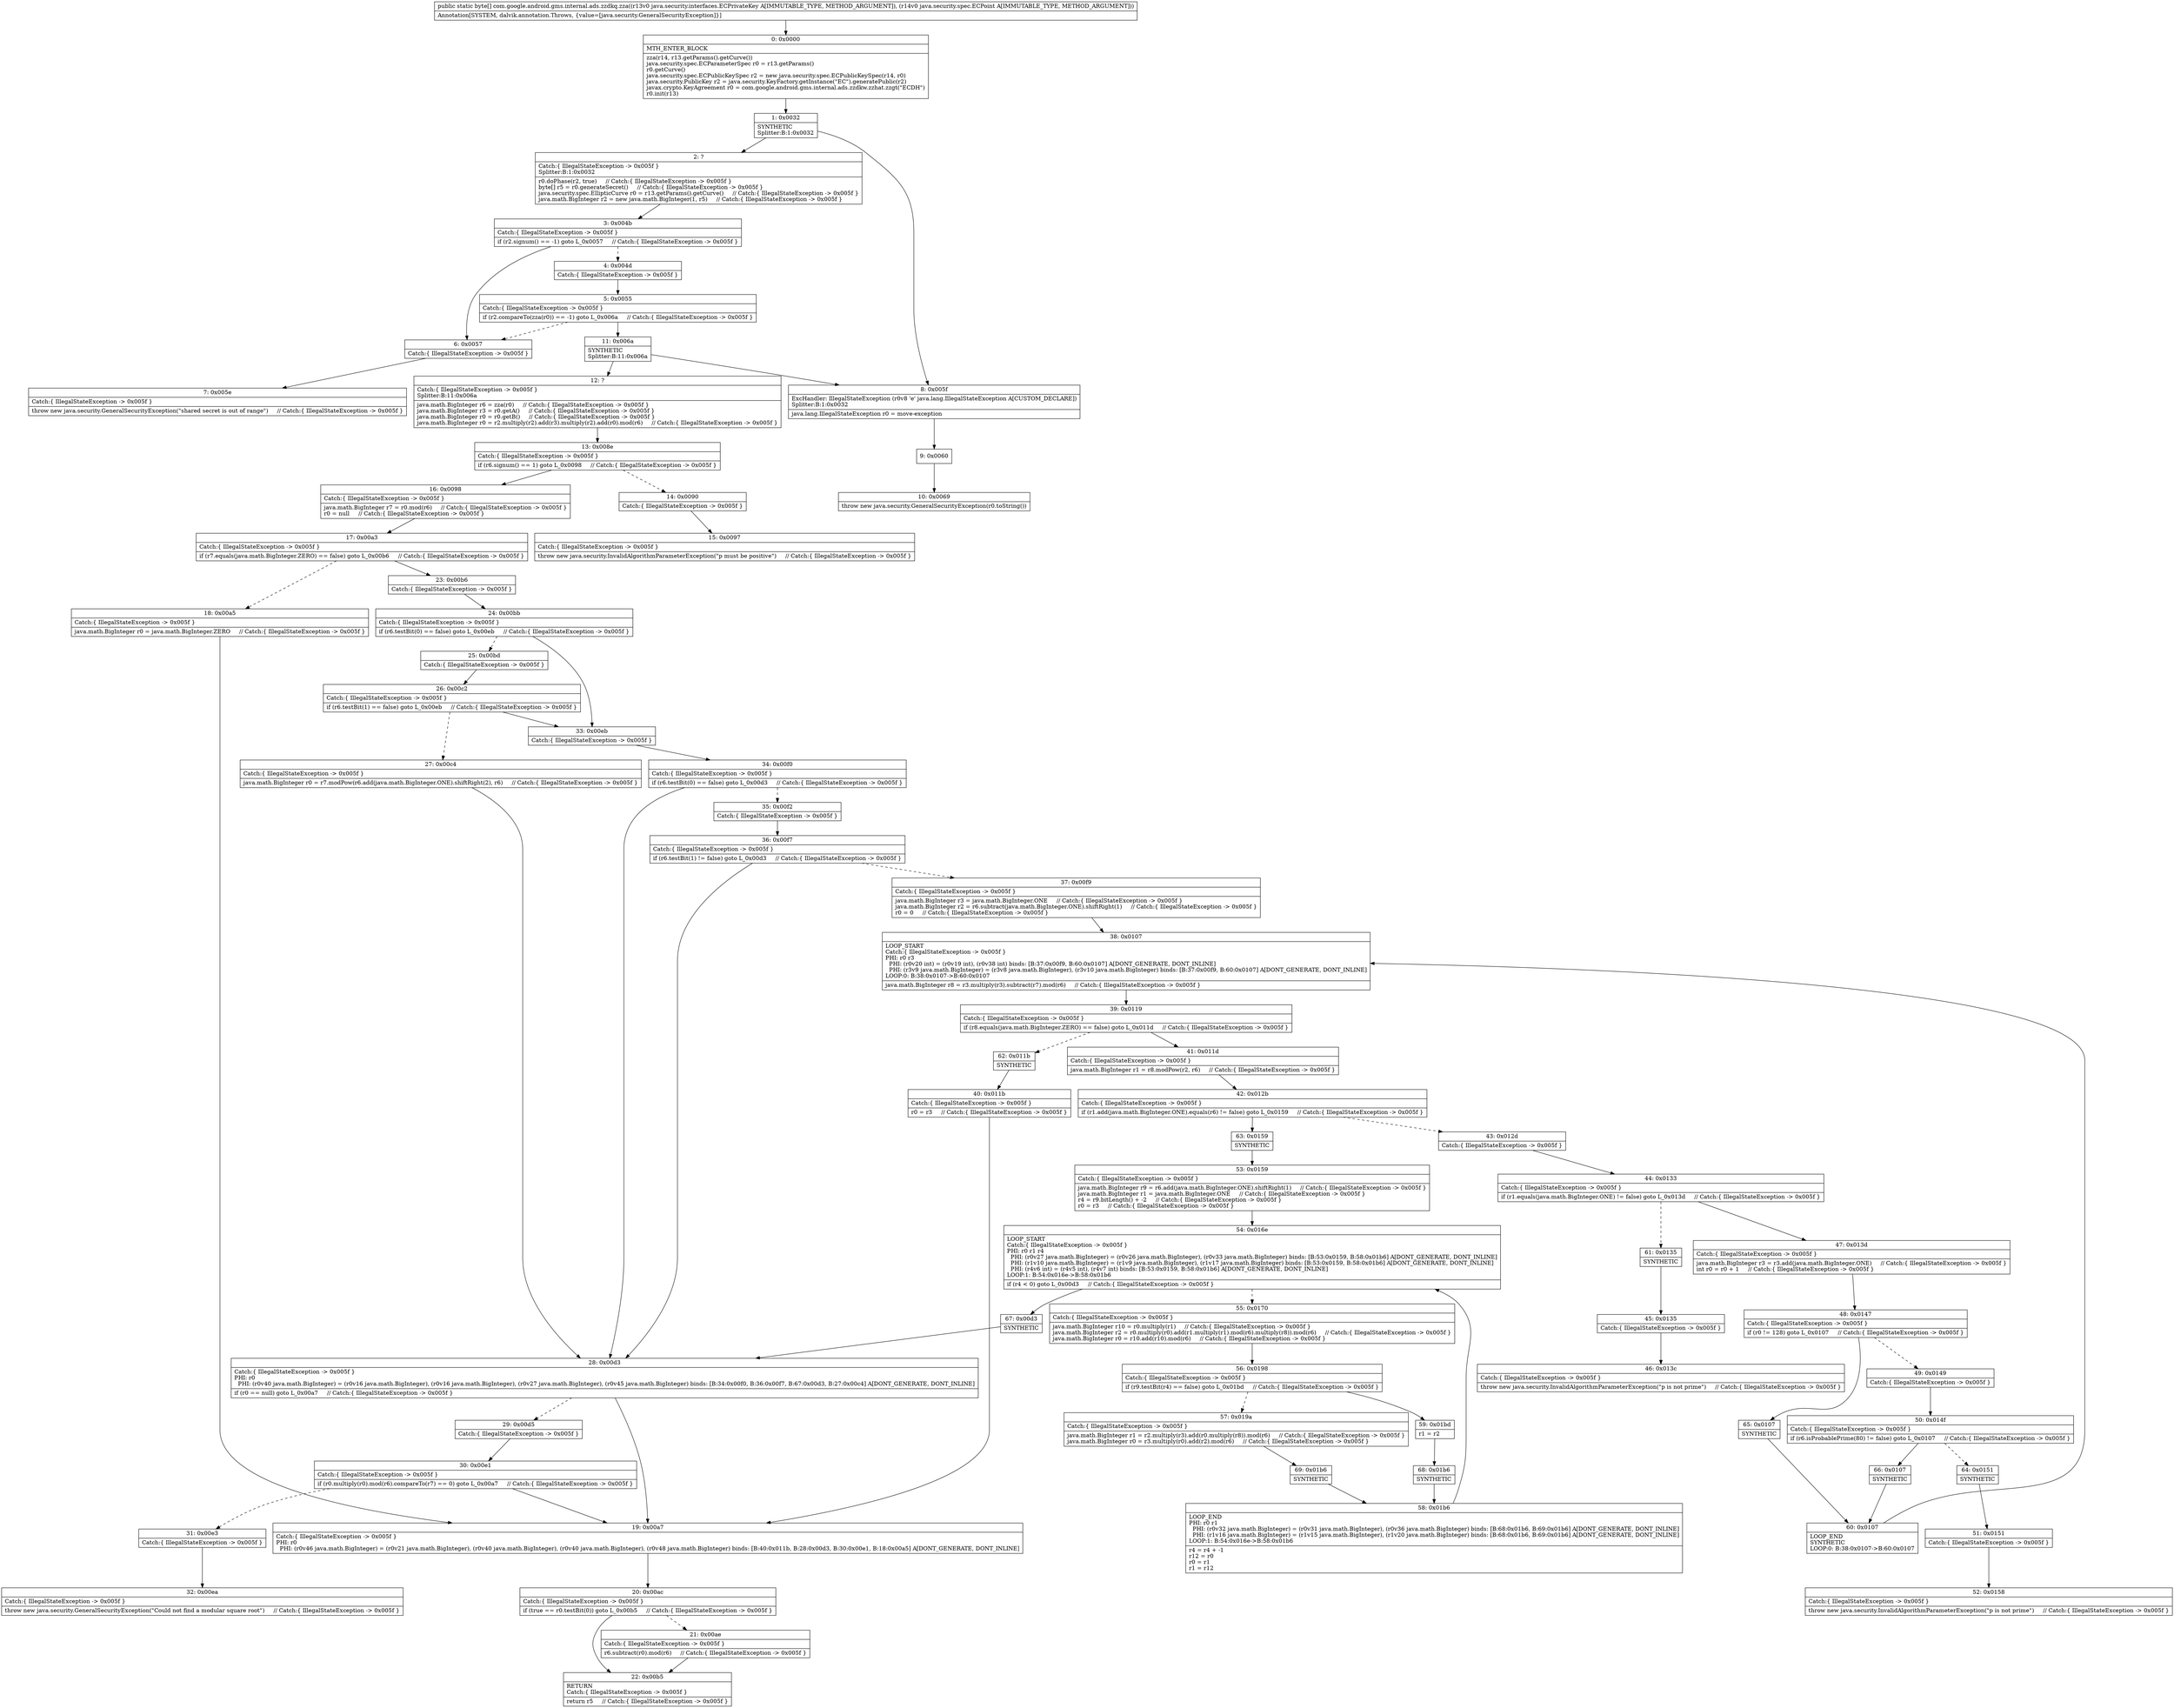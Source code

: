 digraph "CFG forcom.google.android.gms.internal.ads.zzdkq.zza(Ljava\/security\/interfaces\/ECPrivateKey;Ljava\/security\/spec\/ECPoint;)[B" {
Node_0 [shape=record,label="{0\:\ 0x0000|MTH_ENTER_BLOCK\l|zza(r14, r13.getParams().getCurve())\ljava.security.spec.ECParameterSpec r0 = r13.getParams()\lr0.getCurve()\ljava.security.spec.ECPublicKeySpec r2 = new java.security.spec.ECPublicKeySpec(r14, r0)\ljava.security.PublicKey r2 = java.security.KeyFactory.getInstance(\"EC\").generatePublic(r2)\ljavax.crypto.KeyAgreement r0 = com.google.android.gms.internal.ads.zzdkw.zzhat.zzgt(\"ECDH\")\lr0.init(r13)\l}"];
Node_1 [shape=record,label="{1\:\ 0x0032|SYNTHETIC\lSplitter:B:1:0x0032\l}"];
Node_2 [shape=record,label="{2\:\ ?|Catch:\{ IllegalStateException \-\> 0x005f \}\lSplitter:B:1:0x0032\l|r0.doPhase(r2, true)     \/\/ Catch:\{ IllegalStateException \-\> 0x005f \}\lbyte[] r5 = r0.generateSecret()     \/\/ Catch:\{ IllegalStateException \-\> 0x005f \}\ljava.security.spec.EllipticCurve r0 = r13.getParams().getCurve()     \/\/ Catch:\{ IllegalStateException \-\> 0x005f \}\ljava.math.BigInteger r2 = new java.math.BigInteger(1, r5)     \/\/ Catch:\{ IllegalStateException \-\> 0x005f \}\l}"];
Node_3 [shape=record,label="{3\:\ 0x004b|Catch:\{ IllegalStateException \-\> 0x005f \}\l|if (r2.signum() == \-1) goto L_0x0057     \/\/ Catch:\{ IllegalStateException \-\> 0x005f \}\l}"];
Node_4 [shape=record,label="{4\:\ 0x004d|Catch:\{ IllegalStateException \-\> 0x005f \}\l}"];
Node_5 [shape=record,label="{5\:\ 0x0055|Catch:\{ IllegalStateException \-\> 0x005f \}\l|if (r2.compareTo(zza(r0)) == \-1) goto L_0x006a     \/\/ Catch:\{ IllegalStateException \-\> 0x005f \}\l}"];
Node_6 [shape=record,label="{6\:\ 0x0057|Catch:\{ IllegalStateException \-\> 0x005f \}\l}"];
Node_7 [shape=record,label="{7\:\ 0x005e|Catch:\{ IllegalStateException \-\> 0x005f \}\l|throw new java.security.GeneralSecurityException(\"shared secret is out of range\")     \/\/ Catch:\{ IllegalStateException \-\> 0x005f \}\l}"];
Node_8 [shape=record,label="{8\:\ 0x005f|ExcHandler: IllegalStateException (r0v8 'e' java.lang.IllegalStateException A[CUSTOM_DECLARE])\lSplitter:B:1:0x0032\l|java.lang.IllegalStateException r0 = move\-exception\l}"];
Node_9 [shape=record,label="{9\:\ 0x0060}"];
Node_10 [shape=record,label="{10\:\ 0x0069|throw new java.security.GeneralSecurityException(r0.toString())\l}"];
Node_11 [shape=record,label="{11\:\ 0x006a|SYNTHETIC\lSplitter:B:11:0x006a\l}"];
Node_12 [shape=record,label="{12\:\ ?|Catch:\{ IllegalStateException \-\> 0x005f \}\lSplitter:B:11:0x006a\l|java.math.BigInteger r6 = zza(r0)     \/\/ Catch:\{ IllegalStateException \-\> 0x005f \}\ljava.math.BigInteger r3 = r0.getA()     \/\/ Catch:\{ IllegalStateException \-\> 0x005f \}\ljava.math.BigInteger r0 = r0.getB()     \/\/ Catch:\{ IllegalStateException \-\> 0x005f \}\ljava.math.BigInteger r0 = r2.multiply(r2).add(r3).multiply(r2).add(r0).mod(r6)     \/\/ Catch:\{ IllegalStateException \-\> 0x005f \}\l}"];
Node_13 [shape=record,label="{13\:\ 0x008e|Catch:\{ IllegalStateException \-\> 0x005f \}\l|if (r6.signum() == 1) goto L_0x0098     \/\/ Catch:\{ IllegalStateException \-\> 0x005f \}\l}"];
Node_14 [shape=record,label="{14\:\ 0x0090|Catch:\{ IllegalStateException \-\> 0x005f \}\l}"];
Node_15 [shape=record,label="{15\:\ 0x0097|Catch:\{ IllegalStateException \-\> 0x005f \}\l|throw new java.security.InvalidAlgorithmParameterException(\"p must be positive\")     \/\/ Catch:\{ IllegalStateException \-\> 0x005f \}\l}"];
Node_16 [shape=record,label="{16\:\ 0x0098|Catch:\{ IllegalStateException \-\> 0x005f \}\l|java.math.BigInteger r7 = r0.mod(r6)     \/\/ Catch:\{ IllegalStateException \-\> 0x005f \}\lr0 = null     \/\/ Catch:\{ IllegalStateException \-\> 0x005f \}\l}"];
Node_17 [shape=record,label="{17\:\ 0x00a3|Catch:\{ IllegalStateException \-\> 0x005f \}\l|if (r7.equals(java.math.BigInteger.ZERO) == false) goto L_0x00b6     \/\/ Catch:\{ IllegalStateException \-\> 0x005f \}\l}"];
Node_18 [shape=record,label="{18\:\ 0x00a5|Catch:\{ IllegalStateException \-\> 0x005f \}\l|java.math.BigInteger r0 = java.math.BigInteger.ZERO     \/\/ Catch:\{ IllegalStateException \-\> 0x005f \}\l}"];
Node_19 [shape=record,label="{19\:\ 0x00a7|Catch:\{ IllegalStateException \-\> 0x005f \}\lPHI: r0 \l  PHI: (r0v46 java.math.BigInteger) = (r0v21 java.math.BigInteger), (r0v40 java.math.BigInteger), (r0v40 java.math.BigInteger), (r0v48 java.math.BigInteger) binds: [B:40:0x011b, B:28:0x00d3, B:30:0x00e1, B:18:0x00a5] A[DONT_GENERATE, DONT_INLINE]\l}"];
Node_20 [shape=record,label="{20\:\ 0x00ac|Catch:\{ IllegalStateException \-\> 0x005f \}\l|if (true == r0.testBit(0)) goto L_0x00b5     \/\/ Catch:\{ IllegalStateException \-\> 0x005f \}\l}"];
Node_21 [shape=record,label="{21\:\ 0x00ae|Catch:\{ IllegalStateException \-\> 0x005f \}\l|r6.subtract(r0).mod(r6)     \/\/ Catch:\{ IllegalStateException \-\> 0x005f \}\l}"];
Node_22 [shape=record,label="{22\:\ 0x00b5|RETURN\lCatch:\{ IllegalStateException \-\> 0x005f \}\l|return r5     \/\/ Catch:\{ IllegalStateException \-\> 0x005f \}\l}"];
Node_23 [shape=record,label="{23\:\ 0x00b6|Catch:\{ IllegalStateException \-\> 0x005f \}\l}"];
Node_24 [shape=record,label="{24\:\ 0x00bb|Catch:\{ IllegalStateException \-\> 0x005f \}\l|if (r6.testBit(0) == false) goto L_0x00eb     \/\/ Catch:\{ IllegalStateException \-\> 0x005f \}\l}"];
Node_25 [shape=record,label="{25\:\ 0x00bd|Catch:\{ IllegalStateException \-\> 0x005f \}\l}"];
Node_26 [shape=record,label="{26\:\ 0x00c2|Catch:\{ IllegalStateException \-\> 0x005f \}\l|if (r6.testBit(1) == false) goto L_0x00eb     \/\/ Catch:\{ IllegalStateException \-\> 0x005f \}\l}"];
Node_27 [shape=record,label="{27\:\ 0x00c4|Catch:\{ IllegalStateException \-\> 0x005f \}\l|java.math.BigInteger r0 = r7.modPow(r6.add(java.math.BigInteger.ONE).shiftRight(2), r6)     \/\/ Catch:\{ IllegalStateException \-\> 0x005f \}\l}"];
Node_28 [shape=record,label="{28\:\ 0x00d3|Catch:\{ IllegalStateException \-\> 0x005f \}\lPHI: r0 \l  PHI: (r0v40 java.math.BigInteger) = (r0v16 java.math.BigInteger), (r0v16 java.math.BigInteger), (r0v27 java.math.BigInteger), (r0v45 java.math.BigInteger) binds: [B:34:0x00f0, B:36:0x00f7, B:67:0x00d3, B:27:0x00c4] A[DONT_GENERATE, DONT_INLINE]\l|if (r0 == null) goto L_0x00a7     \/\/ Catch:\{ IllegalStateException \-\> 0x005f \}\l}"];
Node_29 [shape=record,label="{29\:\ 0x00d5|Catch:\{ IllegalStateException \-\> 0x005f \}\l}"];
Node_30 [shape=record,label="{30\:\ 0x00e1|Catch:\{ IllegalStateException \-\> 0x005f \}\l|if (r0.multiply(r0).mod(r6).compareTo(r7) == 0) goto L_0x00a7     \/\/ Catch:\{ IllegalStateException \-\> 0x005f \}\l}"];
Node_31 [shape=record,label="{31\:\ 0x00e3|Catch:\{ IllegalStateException \-\> 0x005f \}\l}"];
Node_32 [shape=record,label="{32\:\ 0x00ea|Catch:\{ IllegalStateException \-\> 0x005f \}\l|throw new java.security.GeneralSecurityException(\"Could not find a modular square root\")     \/\/ Catch:\{ IllegalStateException \-\> 0x005f \}\l}"];
Node_33 [shape=record,label="{33\:\ 0x00eb|Catch:\{ IllegalStateException \-\> 0x005f \}\l}"];
Node_34 [shape=record,label="{34\:\ 0x00f0|Catch:\{ IllegalStateException \-\> 0x005f \}\l|if (r6.testBit(0) == false) goto L_0x00d3     \/\/ Catch:\{ IllegalStateException \-\> 0x005f \}\l}"];
Node_35 [shape=record,label="{35\:\ 0x00f2|Catch:\{ IllegalStateException \-\> 0x005f \}\l}"];
Node_36 [shape=record,label="{36\:\ 0x00f7|Catch:\{ IllegalStateException \-\> 0x005f \}\l|if (r6.testBit(1) != false) goto L_0x00d3     \/\/ Catch:\{ IllegalStateException \-\> 0x005f \}\l}"];
Node_37 [shape=record,label="{37\:\ 0x00f9|Catch:\{ IllegalStateException \-\> 0x005f \}\l|java.math.BigInteger r3 = java.math.BigInteger.ONE     \/\/ Catch:\{ IllegalStateException \-\> 0x005f \}\ljava.math.BigInteger r2 = r6.subtract(java.math.BigInteger.ONE).shiftRight(1)     \/\/ Catch:\{ IllegalStateException \-\> 0x005f \}\lr0 = 0     \/\/ Catch:\{ IllegalStateException \-\> 0x005f \}\l}"];
Node_38 [shape=record,label="{38\:\ 0x0107|LOOP_START\lCatch:\{ IllegalStateException \-\> 0x005f \}\lPHI: r0 r3 \l  PHI: (r0v20 int) = (r0v19 int), (r0v38 int) binds: [B:37:0x00f9, B:60:0x0107] A[DONT_GENERATE, DONT_INLINE]\l  PHI: (r3v9 java.math.BigInteger) = (r3v8 java.math.BigInteger), (r3v10 java.math.BigInteger) binds: [B:37:0x00f9, B:60:0x0107] A[DONT_GENERATE, DONT_INLINE]\lLOOP:0: B:38:0x0107\-\>B:60:0x0107\l|java.math.BigInteger r8 = r3.multiply(r3).subtract(r7).mod(r6)     \/\/ Catch:\{ IllegalStateException \-\> 0x005f \}\l}"];
Node_39 [shape=record,label="{39\:\ 0x0119|Catch:\{ IllegalStateException \-\> 0x005f \}\l|if (r8.equals(java.math.BigInteger.ZERO) == false) goto L_0x011d     \/\/ Catch:\{ IllegalStateException \-\> 0x005f \}\l}"];
Node_40 [shape=record,label="{40\:\ 0x011b|Catch:\{ IllegalStateException \-\> 0x005f \}\l|r0 = r3     \/\/ Catch:\{ IllegalStateException \-\> 0x005f \}\l}"];
Node_41 [shape=record,label="{41\:\ 0x011d|Catch:\{ IllegalStateException \-\> 0x005f \}\l|java.math.BigInteger r1 = r8.modPow(r2, r6)     \/\/ Catch:\{ IllegalStateException \-\> 0x005f \}\l}"];
Node_42 [shape=record,label="{42\:\ 0x012b|Catch:\{ IllegalStateException \-\> 0x005f \}\l|if (r1.add(java.math.BigInteger.ONE).equals(r6) != false) goto L_0x0159     \/\/ Catch:\{ IllegalStateException \-\> 0x005f \}\l}"];
Node_43 [shape=record,label="{43\:\ 0x012d|Catch:\{ IllegalStateException \-\> 0x005f \}\l}"];
Node_44 [shape=record,label="{44\:\ 0x0133|Catch:\{ IllegalStateException \-\> 0x005f \}\l|if (r1.equals(java.math.BigInteger.ONE) != false) goto L_0x013d     \/\/ Catch:\{ IllegalStateException \-\> 0x005f \}\l}"];
Node_45 [shape=record,label="{45\:\ 0x0135|Catch:\{ IllegalStateException \-\> 0x005f \}\l}"];
Node_46 [shape=record,label="{46\:\ 0x013c|Catch:\{ IllegalStateException \-\> 0x005f \}\l|throw new java.security.InvalidAlgorithmParameterException(\"p is not prime\")     \/\/ Catch:\{ IllegalStateException \-\> 0x005f \}\l}"];
Node_47 [shape=record,label="{47\:\ 0x013d|Catch:\{ IllegalStateException \-\> 0x005f \}\l|java.math.BigInteger r3 = r3.add(java.math.BigInteger.ONE)     \/\/ Catch:\{ IllegalStateException \-\> 0x005f \}\lint r0 = r0 + 1     \/\/ Catch:\{ IllegalStateException \-\> 0x005f \}\l}"];
Node_48 [shape=record,label="{48\:\ 0x0147|Catch:\{ IllegalStateException \-\> 0x005f \}\l|if (r0 != 128) goto L_0x0107     \/\/ Catch:\{ IllegalStateException \-\> 0x005f \}\l}"];
Node_49 [shape=record,label="{49\:\ 0x0149|Catch:\{ IllegalStateException \-\> 0x005f \}\l}"];
Node_50 [shape=record,label="{50\:\ 0x014f|Catch:\{ IllegalStateException \-\> 0x005f \}\l|if (r6.isProbablePrime(80) != false) goto L_0x0107     \/\/ Catch:\{ IllegalStateException \-\> 0x005f \}\l}"];
Node_51 [shape=record,label="{51\:\ 0x0151|Catch:\{ IllegalStateException \-\> 0x005f \}\l}"];
Node_52 [shape=record,label="{52\:\ 0x0158|Catch:\{ IllegalStateException \-\> 0x005f \}\l|throw new java.security.InvalidAlgorithmParameterException(\"p is not prime\")     \/\/ Catch:\{ IllegalStateException \-\> 0x005f \}\l}"];
Node_53 [shape=record,label="{53\:\ 0x0159|Catch:\{ IllegalStateException \-\> 0x005f \}\l|java.math.BigInteger r9 = r6.add(java.math.BigInteger.ONE).shiftRight(1)     \/\/ Catch:\{ IllegalStateException \-\> 0x005f \}\ljava.math.BigInteger r1 = java.math.BigInteger.ONE     \/\/ Catch:\{ IllegalStateException \-\> 0x005f \}\lr4 = r9.bitLength() + \-2     \/\/ Catch:\{ IllegalStateException \-\> 0x005f \}\lr0 = r3     \/\/ Catch:\{ IllegalStateException \-\> 0x005f \}\l}"];
Node_54 [shape=record,label="{54\:\ 0x016e|LOOP_START\lCatch:\{ IllegalStateException \-\> 0x005f \}\lPHI: r0 r1 r4 \l  PHI: (r0v27 java.math.BigInteger) = (r0v26 java.math.BigInteger), (r0v33 java.math.BigInteger) binds: [B:53:0x0159, B:58:0x01b6] A[DONT_GENERATE, DONT_INLINE]\l  PHI: (r1v10 java.math.BigInteger) = (r1v9 java.math.BigInteger), (r1v17 java.math.BigInteger) binds: [B:53:0x0159, B:58:0x01b6] A[DONT_GENERATE, DONT_INLINE]\l  PHI: (r4v6 int) = (r4v5 int), (r4v7 int) binds: [B:53:0x0159, B:58:0x01b6] A[DONT_GENERATE, DONT_INLINE]\lLOOP:1: B:54:0x016e\-\>B:58:0x01b6\l|if (r4 \< 0) goto L_0x00d3     \/\/ Catch:\{ IllegalStateException \-\> 0x005f \}\l}"];
Node_55 [shape=record,label="{55\:\ 0x0170|Catch:\{ IllegalStateException \-\> 0x005f \}\l|java.math.BigInteger r10 = r0.multiply(r1)     \/\/ Catch:\{ IllegalStateException \-\> 0x005f \}\ljava.math.BigInteger r2 = r0.multiply(r0).add(r1.multiply(r1).mod(r6).multiply(r8)).mod(r6)     \/\/ Catch:\{ IllegalStateException \-\> 0x005f \}\ljava.math.BigInteger r0 = r10.add(r10).mod(r6)     \/\/ Catch:\{ IllegalStateException \-\> 0x005f \}\l}"];
Node_56 [shape=record,label="{56\:\ 0x0198|Catch:\{ IllegalStateException \-\> 0x005f \}\l|if (r9.testBit(r4) == false) goto L_0x01bd     \/\/ Catch:\{ IllegalStateException \-\> 0x005f \}\l}"];
Node_57 [shape=record,label="{57\:\ 0x019a|Catch:\{ IllegalStateException \-\> 0x005f \}\l|java.math.BigInteger r1 = r2.multiply(r3).add(r0.multiply(r8)).mod(r6)     \/\/ Catch:\{ IllegalStateException \-\> 0x005f \}\ljava.math.BigInteger r0 = r3.multiply(r0).add(r2).mod(r6)     \/\/ Catch:\{ IllegalStateException \-\> 0x005f \}\l}"];
Node_58 [shape=record,label="{58\:\ 0x01b6|LOOP_END\lPHI: r0 r1 \l  PHI: (r0v32 java.math.BigInteger) = (r0v31 java.math.BigInteger), (r0v36 java.math.BigInteger) binds: [B:68:0x01b6, B:69:0x01b6] A[DONT_GENERATE, DONT_INLINE]\l  PHI: (r1v16 java.math.BigInteger) = (r1v15 java.math.BigInteger), (r1v20 java.math.BigInteger) binds: [B:68:0x01b6, B:69:0x01b6] A[DONT_GENERATE, DONT_INLINE]\lLOOP:1: B:54:0x016e\-\>B:58:0x01b6\l|r4 = r4 + \-1\lr12 = r0\lr0 = r1\lr1 = r12\l}"];
Node_59 [shape=record,label="{59\:\ 0x01bd|r1 = r2\l}"];
Node_60 [shape=record,label="{60\:\ 0x0107|LOOP_END\lSYNTHETIC\lLOOP:0: B:38:0x0107\-\>B:60:0x0107\l}"];
Node_61 [shape=record,label="{61\:\ 0x0135|SYNTHETIC\l}"];
Node_62 [shape=record,label="{62\:\ 0x011b|SYNTHETIC\l}"];
Node_63 [shape=record,label="{63\:\ 0x0159|SYNTHETIC\l}"];
Node_64 [shape=record,label="{64\:\ 0x0151|SYNTHETIC\l}"];
Node_65 [shape=record,label="{65\:\ 0x0107|SYNTHETIC\l}"];
Node_66 [shape=record,label="{66\:\ 0x0107|SYNTHETIC\l}"];
Node_67 [shape=record,label="{67\:\ 0x00d3|SYNTHETIC\l}"];
Node_68 [shape=record,label="{68\:\ 0x01b6|SYNTHETIC\l}"];
Node_69 [shape=record,label="{69\:\ 0x01b6|SYNTHETIC\l}"];
MethodNode[shape=record,label="{public static byte[] com.google.android.gms.internal.ads.zzdkq.zza((r13v0 java.security.interfaces.ECPrivateKey A[IMMUTABLE_TYPE, METHOD_ARGUMENT]), (r14v0 java.security.spec.ECPoint A[IMMUTABLE_TYPE, METHOD_ARGUMENT]))  | Annotation[SYSTEM, dalvik.annotation.Throws, \{value=[java.security.GeneralSecurityException]\}]\l}"];
MethodNode -> Node_0;
Node_0 -> Node_1;
Node_1 -> Node_2;
Node_1 -> Node_8;
Node_2 -> Node_3;
Node_3 -> Node_4[style=dashed];
Node_3 -> Node_6;
Node_4 -> Node_5;
Node_5 -> Node_6[style=dashed];
Node_5 -> Node_11;
Node_6 -> Node_7;
Node_8 -> Node_9;
Node_9 -> Node_10;
Node_11 -> Node_12;
Node_11 -> Node_8;
Node_12 -> Node_13;
Node_13 -> Node_14[style=dashed];
Node_13 -> Node_16;
Node_14 -> Node_15;
Node_16 -> Node_17;
Node_17 -> Node_18[style=dashed];
Node_17 -> Node_23;
Node_18 -> Node_19;
Node_19 -> Node_20;
Node_20 -> Node_21[style=dashed];
Node_20 -> Node_22;
Node_21 -> Node_22;
Node_23 -> Node_24;
Node_24 -> Node_25[style=dashed];
Node_24 -> Node_33;
Node_25 -> Node_26;
Node_26 -> Node_27[style=dashed];
Node_26 -> Node_33;
Node_27 -> Node_28;
Node_28 -> Node_19;
Node_28 -> Node_29[style=dashed];
Node_29 -> Node_30;
Node_30 -> Node_19;
Node_30 -> Node_31[style=dashed];
Node_31 -> Node_32;
Node_33 -> Node_34;
Node_34 -> Node_28;
Node_34 -> Node_35[style=dashed];
Node_35 -> Node_36;
Node_36 -> Node_28;
Node_36 -> Node_37[style=dashed];
Node_37 -> Node_38;
Node_38 -> Node_39;
Node_39 -> Node_41;
Node_39 -> Node_62[style=dashed];
Node_40 -> Node_19;
Node_41 -> Node_42;
Node_42 -> Node_43[style=dashed];
Node_42 -> Node_63;
Node_43 -> Node_44;
Node_44 -> Node_47;
Node_44 -> Node_61[style=dashed];
Node_45 -> Node_46;
Node_47 -> Node_48;
Node_48 -> Node_49[style=dashed];
Node_48 -> Node_65;
Node_49 -> Node_50;
Node_50 -> Node_64[style=dashed];
Node_50 -> Node_66;
Node_51 -> Node_52;
Node_53 -> Node_54;
Node_54 -> Node_55[style=dashed];
Node_54 -> Node_67;
Node_55 -> Node_56;
Node_56 -> Node_57[style=dashed];
Node_56 -> Node_59;
Node_57 -> Node_69;
Node_58 -> Node_54;
Node_59 -> Node_68;
Node_60 -> Node_38;
Node_61 -> Node_45;
Node_62 -> Node_40;
Node_63 -> Node_53;
Node_64 -> Node_51;
Node_65 -> Node_60;
Node_66 -> Node_60;
Node_67 -> Node_28;
Node_68 -> Node_58;
Node_69 -> Node_58;
}

